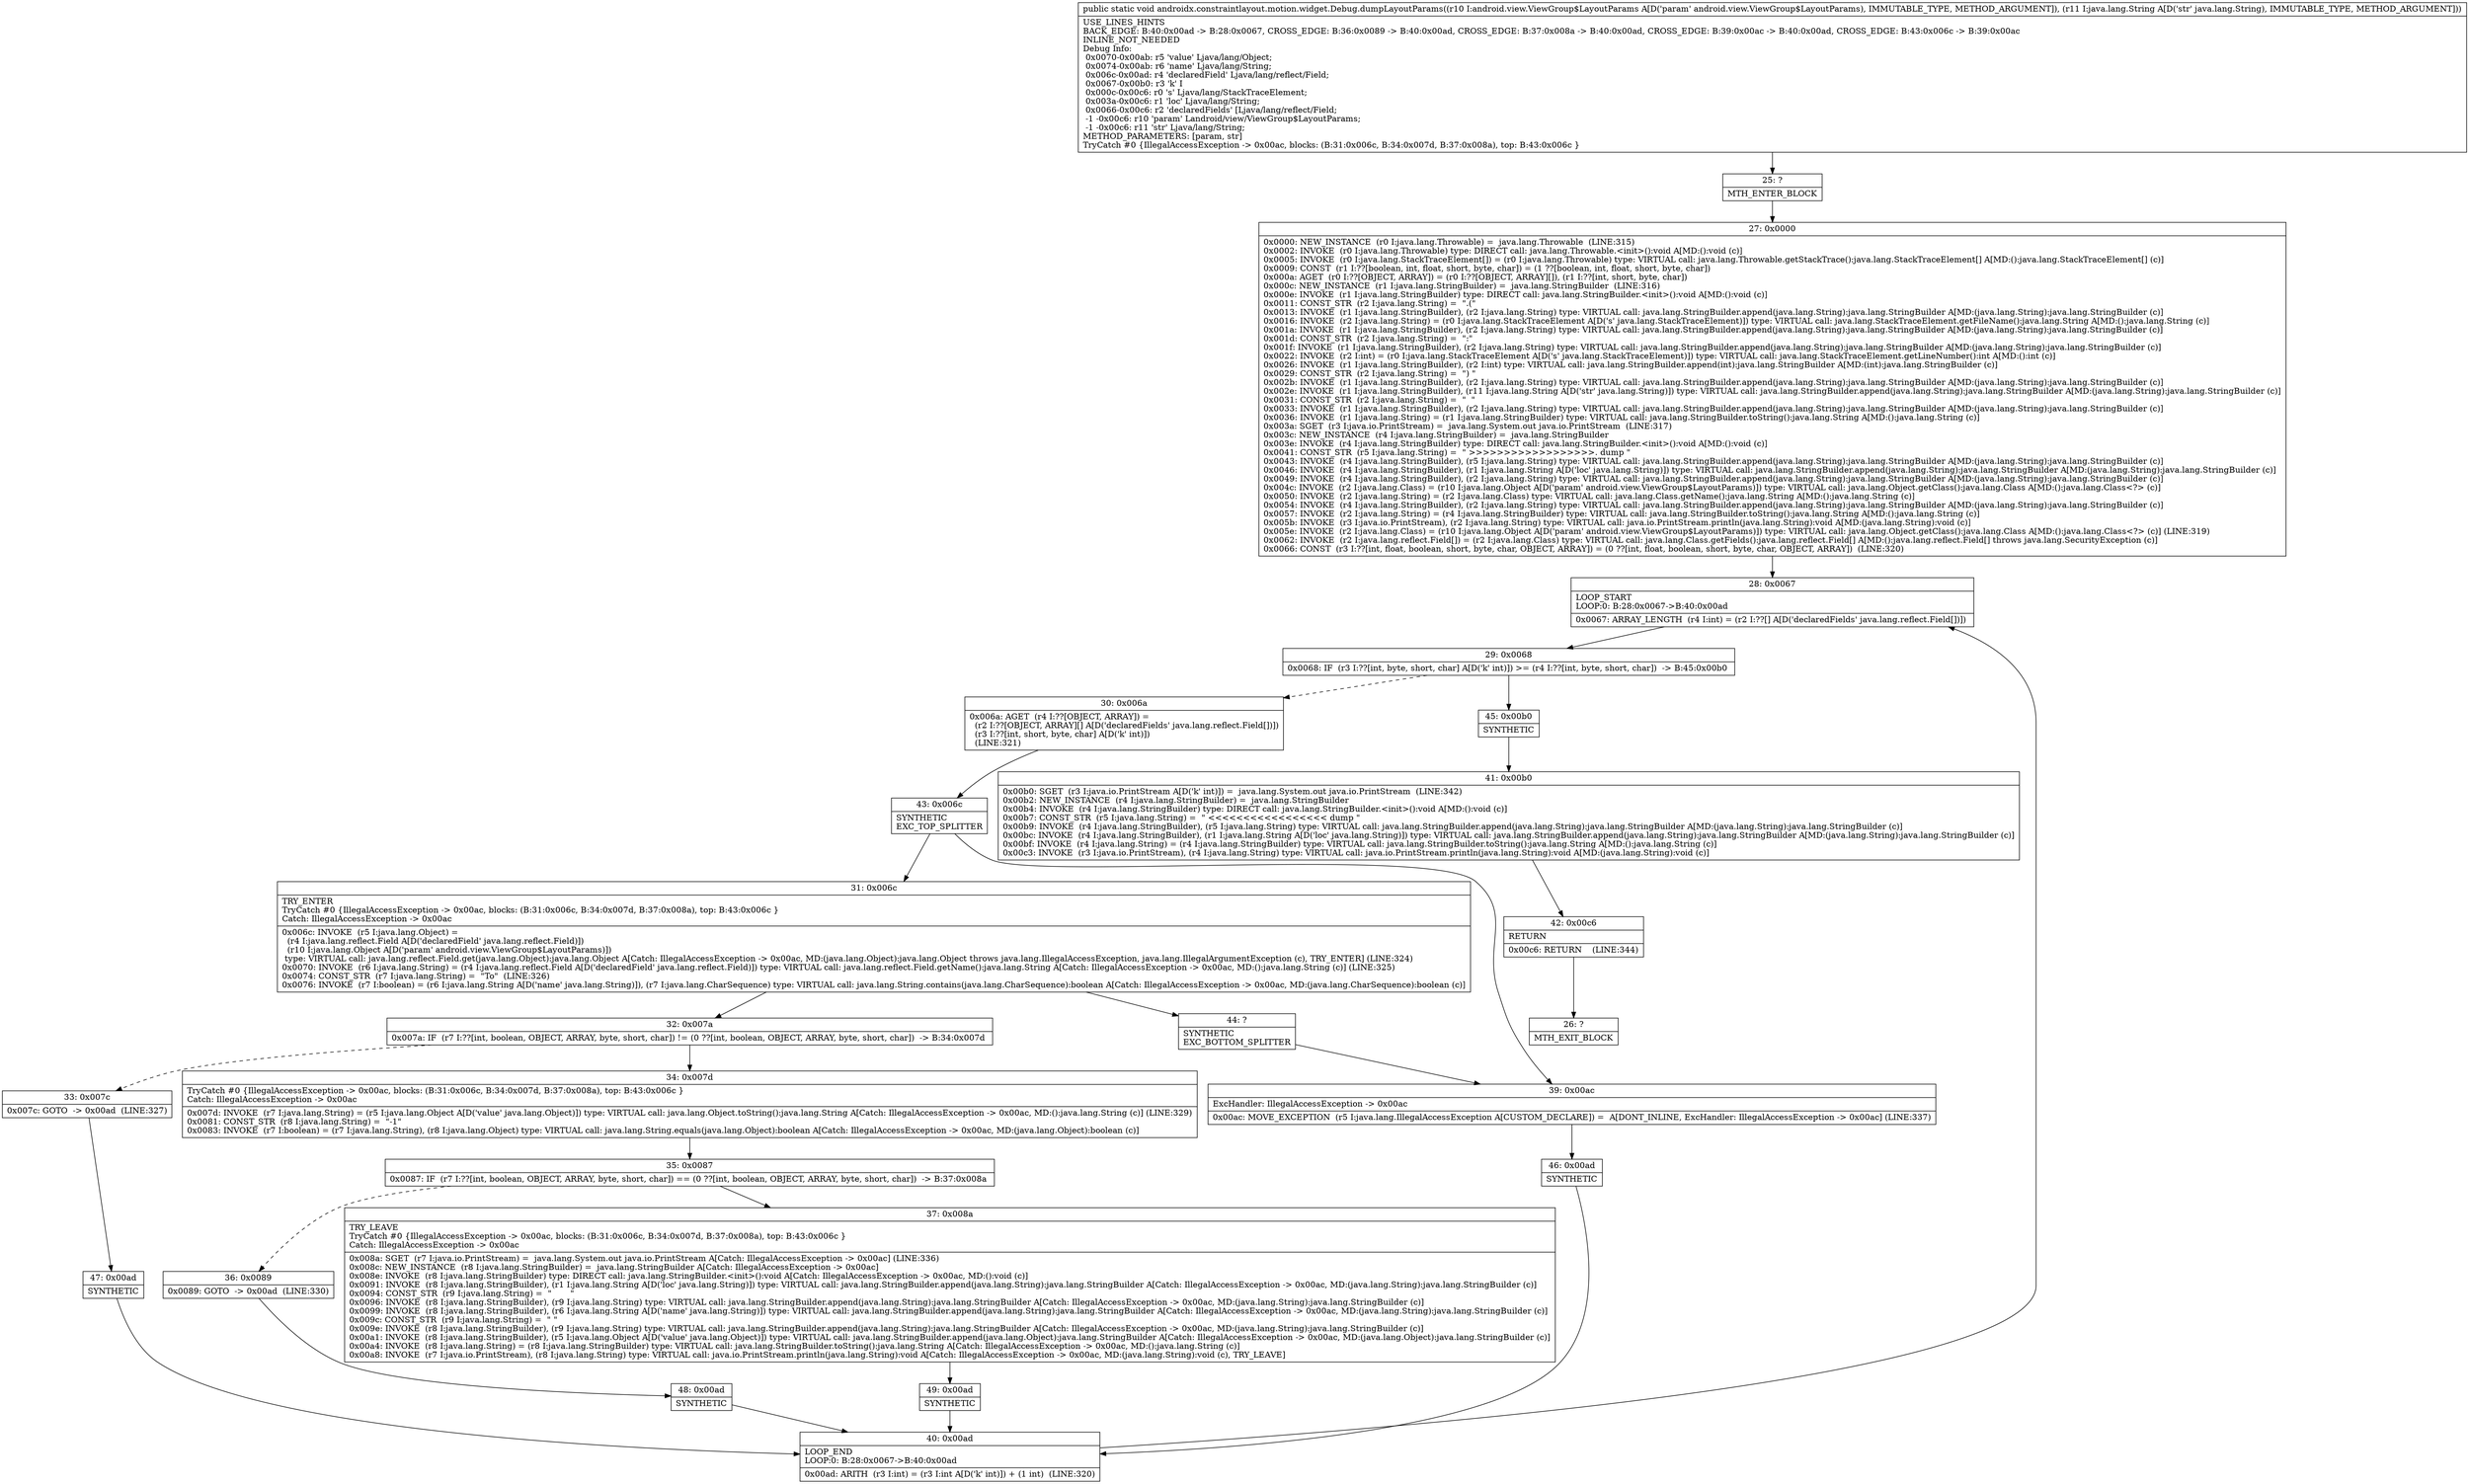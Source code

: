 digraph "CFG forandroidx.constraintlayout.motion.widget.Debug.dumpLayoutParams(Landroid\/view\/ViewGroup$LayoutParams;Ljava\/lang\/String;)V" {
Node_25 [shape=record,label="{25\:\ ?|MTH_ENTER_BLOCK\l}"];
Node_27 [shape=record,label="{27\:\ 0x0000|0x0000: NEW_INSTANCE  (r0 I:java.lang.Throwable) =  java.lang.Throwable  (LINE:315)\l0x0002: INVOKE  (r0 I:java.lang.Throwable) type: DIRECT call: java.lang.Throwable.\<init\>():void A[MD:():void (c)]\l0x0005: INVOKE  (r0 I:java.lang.StackTraceElement[]) = (r0 I:java.lang.Throwable) type: VIRTUAL call: java.lang.Throwable.getStackTrace():java.lang.StackTraceElement[] A[MD:():java.lang.StackTraceElement[] (c)]\l0x0009: CONST  (r1 I:??[boolean, int, float, short, byte, char]) = (1 ??[boolean, int, float, short, byte, char]) \l0x000a: AGET  (r0 I:??[OBJECT, ARRAY]) = (r0 I:??[OBJECT, ARRAY][]), (r1 I:??[int, short, byte, char]) \l0x000c: NEW_INSTANCE  (r1 I:java.lang.StringBuilder) =  java.lang.StringBuilder  (LINE:316)\l0x000e: INVOKE  (r1 I:java.lang.StringBuilder) type: DIRECT call: java.lang.StringBuilder.\<init\>():void A[MD:():void (c)]\l0x0011: CONST_STR  (r2 I:java.lang.String) =  \".(\" \l0x0013: INVOKE  (r1 I:java.lang.StringBuilder), (r2 I:java.lang.String) type: VIRTUAL call: java.lang.StringBuilder.append(java.lang.String):java.lang.StringBuilder A[MD:(java.lang.String):java.lang.StringBuilder (c)]\l0x0016: INVOKE  (r2 I:java.lang.String) = (r0 I:java.lang.StackTraceElement A[D('s' java.lang.StackTraceElement)]) type: VIRTUAL call: java.lang.StackTraceElement.getFileName():java.lang.String A[MD:():java.lang.String (c)]\l0x001a: INVOKE  (r1 I:java.lang.StringBuilder), (r2 I:java.lang.String) type: VIRTUAL call: java.lang.StringBuilder.append(java.lang.String):java.lang.StringBuilder A[MD:(java.lang.String):java.lang.StringBuilder (c)]\l0x001d: CONST_STR  (r2 I:java.lang.String) =  \":\" \l0x001f: INVOKE  (r1 I:java.lang.StringBuilder), (r2 I:java.lang.String) type: VIRTUAL call: java.lang.StringBuilder.append(java.lang.String):java.lang.StringBuilder A[MD:(java.lang.String):java.lang.StringBuilder (c)]\l0x0022: INVOKE  (r2 I:int) = (r0 I:java.lang.StackTraceElement A[D('s' java.lang.StackTraceElement)]) type: VIRTUAL call: java.lang.StackTraceElement.getLineNumber():int A[MD:():int (c)]\l0x0026: INVOKE  (r1 I:java.lang.StringBuilder), (r2 I:int) type: VIRTUAL call: java.lang.StringBuilder.append(int):java.lang.StringBuilder A[MD:(int):java.lang.StringBuilder (c)]\l0x0029: CONST_STR  (r2 I:java.lang.String) =  \") \" \l0x002b: INVOKE  (r1 I:java.lang.StringBuilder), (r2 I:java.lang.String) type: VIRTUAL call: java.lang.StringBuilder.append(java.lang.String):java.lang.StringBuilder A[MD:(java.lang.String):java.lang.StringBuilder (c)]\l0x002e: INVOKE  (r1 I:java.lang.StringBuilder), (r11 I:java.lang.String A[D('str' java.lang.String)]) type: VIRTUAL call: java.lang.StringBuilder.append(java.lang.String):java.lang.StringBuilder A[MD:(java.lang.String):java.lang.StringBuilder (c)]\l0x0031: CONST_STR  (r2 I:java.lang.String) =  \"  \" \l0x0033: INVOKE  (r1 I:java.lang.StringBuilder), (r2 I:java.lang.String) type: VIRTUAL call: java.lang.StringBuilder.append(java.lang.String):java.lang.StringBuilder A[MD:(java.lang.String):java.lang.StringBuilder (c)]\l0x0036: INVOKE  (r1 I:java.lang.String) = (r1 I:java.lang.StringBuilder) type: VIRTUAL call: java.lang.StringBuilder.toString():java.lang.String A[MD:():java.lang.String (c)]\l0x003a: SGET  (r3 I:java.io.PrintStream) =  java.lang.System.out java.io.PrintStream  (LINE:317)\l0x003c: NEW_INSTANCE  (r4 I:java.lang.StringBuilder) =  java.lang.StringBuilder \l0x003e: INVOKE  (r4 I:java.lang.StringBuilder) type: DIRECT call: java.lang.StringBuilder.\<init\>():void A[MD:():void (c)]\l0x0041: CONST_STR  (r5 I:java.lang.String) =  \" \>\>\>\>\>\>\>\>\>\>\>\>\>\>\>\>\>\>. dump \" \l0x0043: INVOKE  (r4 I:java.lang.StringBuilder), (r5 I:java.lang.String) type: VIRTUAL call: java.lang.StringBuilder.append(java.lang.String):java.lang.StringBuilder A[MD:(java.lang.String):java.lang.StringBuilder (c)]\l0x0046: INVOKE  (r4 I:java.lang.StringBuilder), (r1 I:java.lang.String A[D('loc' java.lang.String)]) type: VIRTUAL call: java.lang.StringBuilder.append(java.lang.String):java.lang.StringBuilder A[MD:(java.lang.String):java.lang.StringBuilder (c)]\l0x0049: INVOKE  (r4 I:java.lang.StringBuilder), (r2 I:java.lang.String) type: VIRTUAL call: java.lang.StringBuilder.append(java.lang.String):java.lang.StringBuilder A[MD:(java.lang.String):java.lang.StringBuilder (c)]\l0x004c: INVOKE  (r2 I:java.lang.Class) = (r10 I:java.lang.Object A[D('param' android.view.ViewGroup$LayoutParams)]) type: VIRTUAL call: java.lang.Object.getClass():java.lang.Class A[MD:():java.lang.Class\<?\> (c)]\l0x0050: INVOKE  (r2 I:java.lang.String) = (r2 I:java.lang.Class) type: VIRTUAL call: java.lang.Class.getName():java.lang.String A[MD:():java.lang.String (c)]\l0x0054: INVOKE  (r4 I:java.lang.StringBuilder), (r2 I:java.lang.String) type: VIRTUAL call: java.lang.StringBuilder.append(java.lang.String):java.lang.StringBuilder A[MD:(java.lang.String):java.lang.StringBuilder (c)]\l0x0057: INVOKE  (r2 I:java.lang.String) = (r4 I:java.lang.StringBuilder) type: VIRTUAL call: java.lang.StringBuilder.toString():java.lang.String A[MD:():java.lang.String (c)]\l0x005b: INVOKE  (r3 I:java.io.PrintStream), (r2 I:java.lang.String) type: VIRTUAL call: java.io.PrintStream.println(java.lang.String):void A[MD:(java.lang.String):void (c)]\l0x005e: INVOKE  (r2 I:java.lang.Class) = (r10 I:java.lang.Object A[D('param' android.view.ViewGroup$LayoutParams)]) type: VIRTUAL call: java.lang.Object.getClass():java.lang.Class A[MD:():java.lang.Class\<?\> (c)] (LINE:319)\l0x0062: INVOKE  (r2 I:java.lang.reflect.Field[]) = (r2 I:java.lang.Class) type: VIRTUAL call: java.lang.Class.getFields():java.lang.reflect.Field[] A[MD:():java.lang.reflect.Field[] throws java.lang.SecurityException (c)]\l0x0066: CONST  (r3 I:??[int, float, boolean, short, byte, char, OBJECT, ARRAY]) = (0 ??[int, float, boolean, short, byte, char, OBJECT, ARRAY])  (LINE:320)\l}"];
Node_28 [shape=record,label="{28\:\ 0x0067|LOOP_START\lLOOP:0: B:28:0x0067\-\>B:40:0x00ad\l|0x0067: ARRAY_LENGTH  (r4 I:int) = (r2 I:??[] A[D('declaredFields' java.lang.reflect.Field[])]) \l}"];
Node_29 [shape=record,label="{29\:\ 0x0068|0x0068: IF  (r3 I:??[int, byte, short, char] A[D('k' int)]) \>= (r4 I:??[int, byte, short, char])  \-\> B:45:0x00b0 \l}"];
Node_30 [shape=record,label="{30\:\ 0x006a|0x006a: AGET  (r4 I:??[OBJECT, ARRAY]) = \l  (r2 I:??[OBJECT, ARRAY][] A[D('declaredFields' java.lang.reflect.Field[])])\l  (r3 I:??[int, short, byte, char] A[D('k' int)])\l  (LINE:321)\l}"];
Node_43 [shape=record,label="{43\:\ 0x006c|SYNTHETIC\lEXC_TOP_SPLITTER\l}"];
Node_31 [shape=record,label="{31\:\ 0x006c|TRY_ENTER\lTryCatch #0 \{IllegalAccessException \-\> 0x00ac, blocks: (B:31:0x006c, B:34:0x007d, B:37:0x008a), top: B:43:0x006c \}\lCatch: IllegalAccessException \-\> 0x00ac\l|0x006c: INVOKE  (r5 I:java.lang.Object) = \l  (r4 I:java.lang.reflect.Field A[D('declaredField' java.lang.reflect.Field)])\l  (r10 I:java.lang.Object A[D('param' android.view.ViewGroup$LayoutParams)])\l type: VIRTUAL call: java.lang.reflect.Field.get(java.lang.Object):java.lang.Object A[Catch: IllegalAccessException \-\> 0x00ac, MD:(java.lang.Object):java.lang.Object throws java.lang.IllegalAccessException, java.lang.IllegalArgumentException (c), TRY_ENTER] (LINE:324)\l0x0070: INVOKE  (r6 I:java.lang.String) = (r4 I:java.lang.reflect.Field A[D('declaredField' java.lang.reflect.Field)]) type: VIRTUAL call: java.lang.reflect.Field.getName():java.lang.String A[Catch: IllegalAccessException \-\> 0x00ac, MD:():java.lang.String (c)] (LINE:325)\l0x0074: CONST_STR  (r7 I:java.lang.String) =  \"To\"  (LINE:326)\l0x0076: INVOKE  (r7 I:boolean) = (r6 I:java.lang.String A[D('name' java.lang.String)]), (r7 I:java.lang.CharSequence) type: VIRTUAL call: java.lang.String.contains(java.lang.CharSequence):boolean A[Catch: IllegalAccessException \-\> 0x00ac, MD:(java.lang.CharSequence):boolean (c)]\l}"];
Node_32 [shape=record,label="{32\:\ 0x007a|0x007a: IF  (r7 I:??[int, boolean, OBJECT, ARRAY, byte, short, char]) != (0 ??[int, boolean, OBJECT, ARRAY, byte, short, char])  \-\> B:34:0x007d \l}"];
Node_33 [shape=record,label="{33\:\ 0x007c|0x007c: GOTO  \-\> 0x00ad  (LINE:327)\l}"];
Node_47 [shape=record,label="{47\:\ 0x00ad|SYNTHETIC\l}"];
Node_40 [shape=record,label="{40\:\ 0x00ad|LOOP_END\lLOOP:0: B:28:0x0067\-\>B:40:0x00ad\l|0x00ad: ARITH  (r3 I:int) = (r3 I:int A[D('k' int)]) + (1 int)  (LINE:320)\l}"];
Node_34 [shape=record,label="{34\:\ 0x007d|TryCatch #0 \{IllegalAccessException \-\> 0x00ac, blocks: (B:31:0x006c, B:34:0x007d, B:37:0x008a), top: B:43:0x006c \}\lCatch: IllegalAccessException \-\> 0x00ac\l|0x007d: INVOKE  (r7 I:java.lang.String) = (r5 I:java.lang.Object A[D('value' java.lang.Object)]) type: VIRTUAL call: java.lang.Object.toString():java.lang.String A[Catch: IllegalAccessException \-\> 0x00ac, MD:():java.lang.String (c)] (LINE:329)\l0x0081: CONST_STR  (r8 I:java.lang.String) =  \"\-1\" \l0x0083: INVOKE  (r7 I:boolean) = (r7 I:java.lang.String), (r8 I:java.lang.Object) type: VIRTUAL call: java.lang.String.equals(java.lang.Object):boolean A[Catch: IllegalAccessException \-\> 0x00ac, MD:(java.lang.Object):boolean (c)]\l}"];
Node_35 [shape=record,label="{35\:\ 0x0087|0x0087: IF  (r7 I:??[int, boolean, OBJECT, ARRAY, byte, short, char]) == (0 ??[int, boolean, OBJECT, ARRAY, byte, short, char])  \-\> B:37:0x008a \l}"];
Node_36 [shape=record,label="{36\:\ 0x0089|0x0089: GOTO  \-\> 0x00ad  (LINE:330)\l}"];
Node_48 [shape=record,label="{48\:\ 0x00ad|SYNTHETIC\l}"];
Node_37 [shape=record,label="{37\:\ 0x008a|TRY_LEAVE\lTryCatch #0 \{IllegalAccessException \-\> 0x00ac, blocks: (B:31:0x006c, B:34:0x007d, B:37:0x008a), top: B:43:0x006c \}\lCatch: IllegalAccessException \-\> 0x00ac\l|0x008a: SGET  (r7 I:java.io.PrintStream) =  java.lang.System.out java.io.PrintStream A[Catch: IllegalAccessException \-\> 0x00ac] (LINE:336)\l0x008c: NEW_INSTANCE  (r8 I:java.lang.StringBuilder) =  java.lang.StringBuilder A[Catch: IllegalAccessException \-\> 0x00ac]\l0x008e: INVOKE  (r8 I:java.lang.StringBuilder) type: DIRECT call: java.lang.StringBuilder.\<init\>():void A[Catch: IllegalAccessException \-\> 0x00ac, MD:():void (c)]\l0x0091: INVOKE  (r8 I:java.lang.StringBuilder), (r1 I:java.lang.String A[D('loc' java.lang.String)]) type: VIRTUAL call: java.lang.StringBuilder.append(java.lang.String):java.lang.StringBuilder A[Catch: IllegalAccessException \-\> 0x00ac, MD:(java.lang.String):java.lang.StringBuilder (c)]\l0x0094: CONST_STR  (r9 I:java.lang.String) =  \"       \" \l0x0096: INVOKE  (r8 I:java.lang.StringBuilder), (r9 I:java.lang.String) type: VIRTUAL call: java.lang.StringBuilder.append(java.lang.String):java.lang.StringBuilder A[Catch: IllegalAccessException \-\> 0x00ac, MD:(java.lang.String):java.lang.StringBuilder (c)]\l0x0099: INVOKE  (r8 I:java.lang.StringBuilder), (r6 I:java.lang.String A[D('name' java.lang.String)]) type: VIRTUAL call: java.lang.StringBuilder.append(java.lang.String):java.lang.StringBuilder A[Catch: IllegalAccessException \-\> 0x00ac, MD:(java.lang.String):java.lang.StringBuilder (c)]\l0x009c: CONST_STR  (r9 I:java.lang.String) =  \" \" \l0x009e: INVOKE  (r8 I:java.lang.StringBuilder), (r9 I:java.lang.String) type: VIRTUAL call: java.lang.StringBuilder.append(java.lang.String):java.lang.StringBuilder A[Catch: IllegalAccessException \-\> 0x00ac, MD:(java.lang.String):java.lang.StringBuilder (c)]\l0x00a1: INVOKE  (r8 I:java.lang.StringBuilder), (r5 I:java.lang.Object A[D('value' java.lang.Object)]) type: VIRTUAL call: java.lang.StringBuilder.append(java.lang.Object):java.lang.StringBuilder A[Catch: IllegalAccessException \-\> 0x00ac, MD:(java.lang.Object):java.lang.StringBuilder (c)]\l0x00a4: INVOKE  (r8 I:java.lang.String) = (r8 I:java.lang.StringBuilder) type: VIRTUAL call: java.lang.StringBuilder.toString():java.lang.String A[Catch: IllegalAccessException \-\> 0x00ac, MD:():java.lang.String (c)]\l0x00a8: INVOKE  (r7 I:java.io.PrintStream), (r8 I:java.lang.String) type: VIRTUAL call: java.io.PrintStream.println(java.lang.String):void A[Catch: IllegalAccessException \-\> 0x00ac, MD:(java.lang.String):void (c), TRY_LEAVE]\l}"];
Node_49 [shape=record,label="{49\:\ 0x00ad|SYNTHETIC\l}"];
Node_44 [shape=record,label="{44\:\ ?|SYNTHETIC\lEXC_BOTTOM_SPLITTER\l}"];
Node_39 [shape=record,label="{39\:\ 0x00ac|ExcHandler: IllegalAccessException \-\> 0x00ac\l|0x00ac: MOVE_EXCEPTION  (r5 I:java.lang.IllegalAccessException A[CUSTOM_DECLARE]) =  A[DONT_INLINE, ExcHandler: IllegalAccessException \-\> 0x00ac] (LINE:337)\l}"];
Node_46 [shape=record,label="{46\:\ 0x00ad|SYNTHETIC\l}"];
Node_45 [shape=record,label="{45\:\ 0x00b0|SYNTHETIC\l}"];
Node_41 [shape=record,label="{41\:\ 0x00b0|0x00b0: SGET  (r3 I:java.io.PrintStream A[D('k' int)]) =  java.lang.System.out java.io.PrintStream  (LINE:342)\l0x00b2: NEW_INSTANCE  (r4 I:java.lang.StringBuilder) =  java.lang.StringBuilder \l0x00b4: INVOKE  (r4 I:java.lang.StringBuilder) type: DIRECT call: java.lang.StringBuilder.\<init\>():void A[MD:():void (c)]\l0x00b7: CONST_STR  (r5 I:java.lang.String) =  \" \<\<\<\<\<\<\<\<\<\<\<\<\<\<\<\<\< dump \" \l0x00b9: INVOKE  (r4 I:java.lang.StringBuilder), (r5 I:java.lang.String) type: VIRTUAL call: java.lang.StringBuilder.append(java.lang.String):java.lang.StringBuilder A[MD:(java.lang.String):java.lang.StringBuilder (c)]\l0x00bc: INVOKE  (r4 I:java.lang.StringBuilder), (r1 I:java.lang.String A[D('loc' java.lang.String)]) type: VIRTUAL call: java.lang.StringBuilder.append(java.lang.String):java.lang.StringBuilder A[MD:(java.lang.String):java.lang.StringBuilder (c)]\l0x00bf: INVOKE  (r4 I:java.lang.String) = (r4 I:java.lang.StringBuilder) type: VIRTUAL call: java.lang.StringBuilder.toString():java.lang.String A[MD:():java.lang.String (c)]\l0x00c3: INVOKE  (r3 I:java.io.PrintStream), (r4 I:java.lang.String) type: VIRTUAL call: java.io.PrintStream.println(java.lang.String):void A[MD:(java.lang.String):void (c)]\l}"];
Node_42 [shape=record,label="{42\:\ 0x00c6|RETURN\l|0x00c6: RETURN    (LINE:344)\l}"];
Node_26 [shape=record,label="{26\:\ ?|MTH_EXIT_BLOCK\l}"];
MethodNode[shape=record,label="{public static void androidx.constraintlayout.motion.widget.Debug.dumpLayoutParams((r10 I:android.view.ViewGroup$LayoutParams A[D('param' android.view.ViewGroup$LayoutParams), IMMUTABLE_TYPE, METHOD_ARGUMENT]), (r11 I:java.lang.String A[D('str' java.lang.String), IMMUTABLE_TYPE, METHOD_ARGUMENT]))  | USE_LINES_HINTS\lBACK_EDGE: B:40:0x00ad \-\> B:28:0x0067, CROSS_EDGE: B:36:0x0089 \-\> B:40:0x00ad, CROSS_EDGE: B:37:0x008a \-\> B:40:0x00ad, CROSS_EDGE: B:39:0x00ac \-\> B:40:0x00ad, CROSS_EDGE: B:43:0x006c \-\> B:39:0x00ac\lINLINE_NOT_NEEDED\lDebug Info:\l  0x0070\-0x00ab: r5 'value' Ljava\/lang\/Object;\l  0x0074\-0x00ab: r6 'name' Ljava\/lang\/String;\l  0x006c\-0x00ad: r4 'declaredField' Ljava\/lang\/reflect\/Field;\l  0x0067\-0x00b0: r3 'k' I\l  0x000c\-0x00c6: r0 's' Ljava\/lang\/StackTraceElement;\l  0x003a\-0x00c6: r1 'loc' Ljava\/lang\/String;\l  0x0066\-0x00c6: r2 'declaredFields' [Ljava\/lang\/reflect\/Field;\l  \-1 \-0x00c6: r10 'param' Landroid\/view\/ViewGroup$LayoutParams;\l  \-1 \-0x00c6: r11 'str' Ljava\/lang\/String;\lMETHOD_PARAMETERS: [param, str]\lTryCatch #0 \{IllegalAccessException \-\> 0x00ac, blocks: (B:31:0x006c, B:34:0x007d, B:37:0x008a), top: B:43:0x006c \}\l}"];
MethodNode -> Node_25;Node_25 -> Node_27;
Node_27 -> Node_28;
Node_28 -> Node_29;
Node_29 -> Node_30[style=dashed];
Node_29 -> Node_45;
Node_30 -> Node_43;
Node_43 -> Node_31;
Node_43 -> Node_39;
Node_31 -> Node_32;
Node_31 -> Node_44;
Node_32 -> Node_33[style=dashed];
Node_32 -> Node_34;
Node_33 -> Node_47;
Node_47 -> Node_40;
Node_40 -> Node_28;
Node_34 -> Node_35;
Node_35 -> Node_36[style=dashed];
Node_35 -> Node_37;
Node_36 -> Node_48;
Node_48 -> Node_40;
Node_37 -> Node_49;
Node_49 -> Node_40;
Node_44 -> Node_39;
Node_39 -> Node_46;
Node_46 -> Node_40;
Node_45 -> Node_41;
Node_41 -> Node_42;
Node_42 -> Node_26;
}

